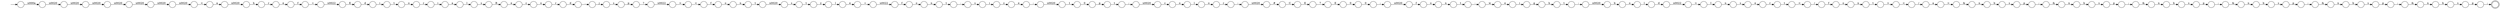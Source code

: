 digraph Automaton {
  rankdir = LR;
  0 [shape=circle,label=""];
  0 -> 82 [label="n"]
  1 [shape=circle,label=""];
  1 -> 103 [label="="]
  2 [shape=circle,label=""];
  2 -> 18 [label="r"]
  3 [shape=circle,label=""];
  3 -> 75 [label="p"]
  4 [shape=circle,label=""];
  4 -> 86 [label="o"]
  5 [shape=circle,label=""];
  5 -> 59 [label="n"]
  6 [shape=circle,label=""];
  6 -> 36 [label="g"]
  7 [shape=circle,label=""];
  7 -> 149 [label="f"]
  8 [shape=circle,label=""];
  8 -> 84 [label="&"]
  9 [shape=circle,label=""];
  9 -> 62 [label="&"]
  10 [shape=circle,label=""];
  10 -> 90 [label="<"]
  11 [shape=circle,label=""];
  11 -> 49 [label="\u0020"]
  12 [shape=circle,label=""];
  12 -> 134 [label="n"]
  13 [shape=circle,label=""];
  13 -> 37 [label=":"]
  14 [shape=circle,label=""];
  14 -> 70 [label=";"]
  15 [shape=circle,label=""];
  15 -> 117 [label=">"]
  16 [shape=circle,label=""];
  16 -> 158 [label="0"]
  17 [shape=circle,label=""];
  17 -> 112 [label="n"]
  18 [shape=circle,label=""];
  18 -> 131 [label="d"]
  19 [shape=circle,label=""];
  19 -> 73 [label="n"]
  20 [shape=circle,label=""];
  20 -> 146 [label="\u0020"]
  21 [shape=circle,label=""];
  21 -> 151 [label=">"]
  22 [shape=circle,label=""];
  22 -> 55 [label="<"]
  23 [shape=circle,label=""];
  23 -> 100 [label="c"]
  24 [shape=circle,label=""];
  24 -> 89 [label=";"]
  25 [shape=circle,label=""];
  25 -> 81 [label="b"]
  26 [shape=circle,label=""];
  26 -> 93 [label="e"]
  27 [shape=circle,label=""];
  27 -> 76 [label="o"]
  28 [shape=circle,label=""];
  28 -> 113 [label="t"]
  29 [shape=circle,label=""];
  29 -> 5 [label="o"]
  30 [shape=circle,label=""];
  30 -> 137 [label="\u0022"]
  31 [shape=circle,label=""];
  31 -> 13 [label="t"]
  32 [shape=circle,label=""];
  32 -> 102 [label="s"]
  33 [shape=circle,label=""];
  33 -> 34 [label="="]
  34 [shape=circle,label=""];
  34 -> 38 [label="\u0022"]
  35 [shape=circle,label=""];
  35 -> 110 [label="E"]
  36 [shape=circle,label=""];
  36 -> 31 [label="h"]
  37 [shape=circle,label=""];
  37 -> 78 [label="\u0020"]
  38 [shape=circle,label=""];
  38 -> 29 [label="f"]
  39 [shape=circle,label=""];
  39 -> 57 [label="p"]
  40 [shape=circle,label=""];
  40 -> 4 [label="f"]
  41 [shape=circle,label=""];
  41 -> 130 [label="\u0020"]
  42 [shape=circle,label=""];
  42 -> 92 [label="1"]
  43 [shape=circle,label=""];
  43 -> 56 [label="\u0020"]
  44 [shape=circle,label=""];
  44 -> 88 [label="p"]
  45 [shape=circle,label=""];
  45 -> 64 [label="R"]
  46 [shape=circle,label=""];
  46 -> 139 [label=";"]
  47 [shape=circle,label=""];
  47 -> 101 [label="s"]
  48 [shape=circle,label=""];
  48 -> 91 [label="j"]
  49 [shape=circle,label=""];
  49 -> 95 [label="\u0020"]
  50 [shape=circle,label=""];
  50 -> 39 [label="s"]
  51 [shape=circle,label=""];
  51 -> 98 [label="n"]
  52 [shape=circle,label=""];
  52 -> 9 [label=";"]
  53 [shape=circle,label=""];
  53 -> 133 [label="e"]
  54 [shape=circle,label=""];
  54 -> 68 [label="l"]
  55 [shape=circle,label=""];
  55 -> 7 [label="/"]
  56 [shape=circle,label=""];
  56 -> 148 [label="h"]
  57 [shape=circle,label=""];
  57 -> 8 [label=";"]
  58 [shape=circle,label=""];
  58 -> 156 [label="a"]
  59 [shape=circle,label=""];
  59 -> 120 [label="t"]
  60 [shape=circle,label=""];
  60 -> 83 [label="p"]
  61 [shape=circle,label=""];
  61 -> 28 [label="i"]
  62 [shape=circle,label=""];
  62 -> 77 [label="n"]
  63 [shape=circle,label=""];
  63 -> 19 [label="&"]
  64 [shape=circle,label=""];
  64 -> 23 [label="e"]
  65 [shape=circle,label=""];
  65 -> 122 [label="s"]
  66 [shape=circle,label=""];
  66 -> 40 [label="<"]
  67 [shape=circle,label=""];
  67 -> 53 [label="w"]
  68 [shape=circle,label=""];
  68 -> 128 [label="d"]
  69 [shape=circle,label=""];
  69 -> 74 [label="&"]
  70 [shape=circle,label=""];
  70 -> 87 [label="&"]
  71 [shape=circle,label=""];
  71 -> 119 [label="\u0020"]
  72 [shape=circle,label=""];
  72 -> 80 [label="l"]
  73 [shape=circle,label=""];
  73 -> 50 [label="b"]
  74 [shape=circle,label=""];
  74 -> 126 [label="n"]
  75 [shape=circle,label=""];
  75 -> 24 [label="t"]
  76 [shape=circle,label=""];
  76 -> 99 [label="l"]
  77 [shape=circle,label=""];
  77 -> 111 [label="b"]
  78 [shape=circle,label=""];
  78 -> 116 [label="b"]
  79 [shape=circle,label=""];
  initial [shape=plaintext,label=""];
  initial -> 79
  79 -> 135 [label="\u000a"]
  80 [shape=circle,label=""];
  80 -> 33 [label="e"]
  81 [shape=circle,label=""];
  81 -> 152 [label="s"]
  82 [shape=circle,label=""];
  82 -> 65 [label="b"]
  83 [shape=circle,label=""];
  83 -> 63 [label=";"]
  84 [shape=circle,label=""];
  84 -> 97 [label="n"]
  85 [shape=circle,label=""];
  85 -> 69 [label=";"]
  86 [shape=circle,label=""];
  86 -> 107 [label="n"]
  87 [shape=circle,label=""];
  87 -> 25 [label="n"]
  88 [shape=circle,label=""];
  88 -> 30 [label="?"]
  89 [shape=circle,label=""];
  89 -> 108 [label="\u0020"]
  90 [shape=circle,label=""];
  90 -> 43 [label="a"]
  91 [shape=circle,label=""];
  91 -> 44 [label="s"]
  92 [shape=circle,label=""];
  92 -> 3 [label="0"]
  93 [shape=circle,label=""];
  93 -> 138 [label="r"]
  94 [shape=circle,label=""];
  94 -> 16 [label="0"]
  95 [shape=circle,label=""];
  95 -> 132 [label="\u0020"]
  96 [shape=circle,label=""];
  96 -> 71 [label=":"]
  97 [shape=circle,label=""];
  97 -> 32 [label="b"]
  98 [shape=circle,label=""];
  98 -> 21 [label="t"]
  99 [shape=circle,label=""];
  99 -> 147 [label="o"]
  100 [shape=circle,label=""];
  100 -> 2 [label="o"]
  101 [shape=circle,label=""];
  101 -> 104 [label="t"]
  102 [shape=circle,label=""];
  102 -> 46 [label="p"]
  103 [shape=circle,label=""];
  103 -> 35 [label="\u0022"]
  104 [shape=circle,label=""];
  104 -> 72 [label="y"]
  105 [shape=circle,label=""];
  105 -> 1 [label="f"]
  106 [shape=circle,label=""];
  106 -> 118 [label="/"]
  107 [shape=circle,label=""];
  107 -> 145 [label="t"]
  108 [shape=circle,label=""];
  108 -> 27 [label="c"]
  109 [shape=circle,label=""];
  109 -> 58 [label="i"]
  110 [shape=circle,label=""];
  110 -> 61 [label="d"]
  111 [shape=circle,label=""];
  111 -> 150 [label="s"]
  112 [shape=circle,label=""];
  112 -> 26 [label="s"]
  113 [shape=circle,label=""];
  113 -> 155 [label="o"]
  114 [shape=circle,label=""];
  114 -> 154 [label="E"]
  115 [shape=circle,label=""];
  115 -> 60 [label="s"]
  116 [shape=circle,label=""];
  116 -> 54 [label="o"]
  117 [shape=circle,label=""];
  117 -> 17 [label="I"]
  118 [shape=circle,label=""];
  118 -> 136 [label="a"]
  119 [shape=circle,label=""];
  119 -> 157 [label="#"]
  120 [shape=circle,label=""];
  120 -> 142 [label="-"]
  121 [shape=circle,label=""];
  121 -> 94 [label="E"]
  122 [shape=circle,label=""];
  122 -> 14 [label="p"]
  123 [shape=circle,label=""];
  123 -> 45 [label="s"]
  124 [shape=circle,label=""];
  124 -> 144 [label="i"]
  125 [shape=circle,label=""];
  125 -> 12 [label="o"]
  126 [shape=circle,label=""];
  126 -> 115 [label="b"]
  127 [shape=circle,label=""];
  127 -> 67 [label="-"]
  128 [shape=circle,label=""];
  128 -> 15 [label="\u0022"]
  129 [shape=circle,label=""];
  129 -> 0 [label="&"]
  130 [shape=circle,label=""];
  130 -> 11 [label="\u0020"]
  131 [shape=circle,label=""];
  131 -> 48 [label="."]
  132 [shape=circle,label=""];
  132 -> 10 [label="\u0020"]
  133 [shape=circle,label=""];
  133 -> 6 [label="i"]
  134 [shape=circle,label=""];
  134 -> 127 [label="t"]
  135 [shape=circle,label=""];
  135 -> 41 [label="\u0020"]
  136 [shape=circle,label=""];
  136 -> 129 [label=">"]
  137 [shape=circle,label=""];
  137 -> 66 [label=">"]
  138 [shape=circle,label=""];
  138 -> 22 [label="t"]
  139 [shape=doublecircle,label=""];
  140 [shape=circle,label=""];
  140 -> 105 [label="e"]
  141 [shape=circle,label=""];
  141 -> 153 [label=":"]
  142 [shape=circle,label=""];
  142 -> 124 [label="s"]
  143 [shape=circle,label=""];
  143 -> 141 [label="e"]
  144 [shape=circle,label=""];
  144 -> 143 [label="z"]
  145 [shape=circle,label=""];
  145 -> 47 [label="\u0020"]
  146 [shape=circle,label=""];
  146 -> 125 [label="f"]
  147 [shape=circle,label=""];
  147 -> 96 [label="r"]
  148 [shape=circle,label=""];
  148 -> 140 [label="r"]
  149 [shape=circle,label=""];
  149 -> 51 [label="o"]
  150 [shape=circle,label=""];
  150 -> 85 [label="p"]
  151 [shape=circle,label=""];
  151 -> 106 [label="<"]
  152 [shape=circle,label=""];
  152 -> 52 [label="p"]
  153 [shape=circle,label=""];
  153 -> 42 [label="\u0020"]
  154 [shape=circle,label=""];
  154 -> 121 [label="7"]
  155 [shape=circle,label=""];
  155 -> 109 [label="r"]
  156 [shape=circle,label=""];
  156 -> 123 [label="l"]
  157 [shape=circle,label=""];
  157 -> 114 [label="C"]
  158 [shape=circle,label=""];
  158 -> 20 [label=";"]
}

